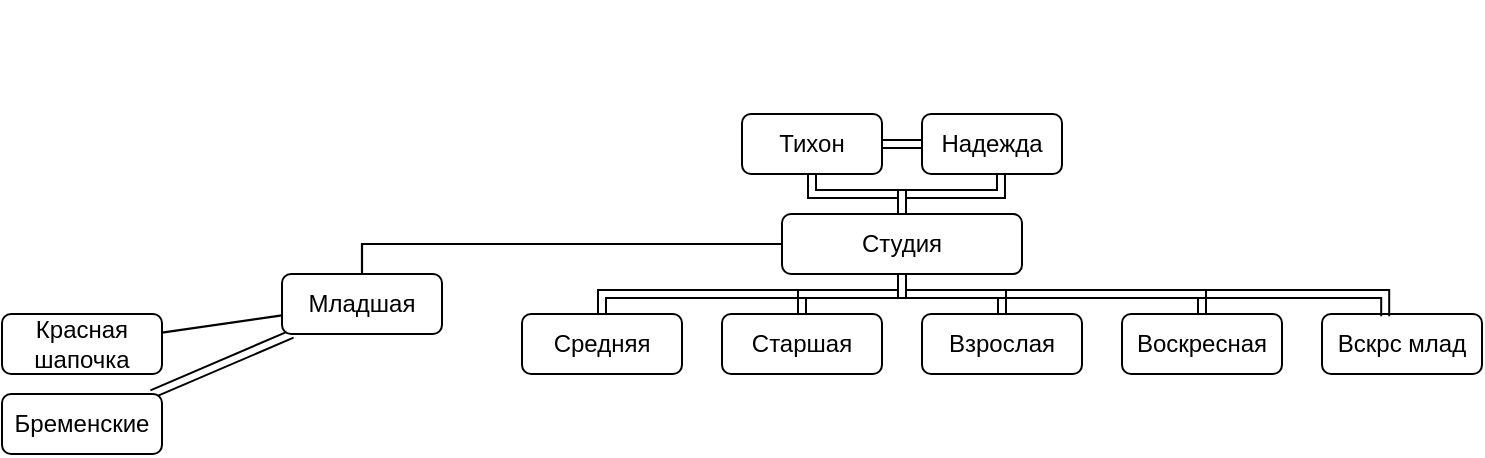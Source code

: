 <mxfile version="20.8.11" type="github">
  <diagram id="prtHgNgQTEPvFCAcTncT" name="Page-1">
    <mxGraphModel dx="1659" dy="536" grid="1" gridSize="10" guides="1" tooltips="1" connect="1" arrows="1" fold="1" page="1" pageScale="1" pageWidth="827" pageHeight="1169" math="0" shadow="0">
      <root>
        <mxCell id="0" />
        <mxCell id="1" parent="0" />
        <mxCell id="TxlRRwCLX0UzaZm9wFE4-3" value="" style="edgeStyle=orthogonalEdgeStyle;rounded=0;orthogonalLoop=1;jettySize=auto;html=1;shape=link;" edge="1" parent="1" source="TxlRRwCLX0UzaZm9wFE4-1" target="TxlRRwCLX0UzaZm9wFE4-2">
          <mxGeometry relative="1" as="geometry" />
        </mxCell>
        <mxCell id="TxlRRwCLX0UzaZm9wFE4-1" value="Тихон" style="rounded=1;whiteSpace=wrap;html=1;" vertex="1" parent="1">
          <mxGeometry x="320" y="280" width="70" height="30" as="geometry" />
        </mxCell>
        <mxCell id="TxlRRwCLX0UzaZm9wFE4-2" value="Надежда" style="rounded=1;whiteSpace=wrap;html=1;" vertex="1" parent="1">
          <mxGeometry x="410" y="280" width="70" height="30" as="geometry" />
        </mxCell>
        <mxCell id="TxlRRwCLX0UzaZm9wFE4-4" value="" style="endArrow=none;html=1;rounded=0;shape=link;entryX=0.5;entryY=0;entryDx=0;entryDy=0;exitX=0.5;exitY=1;exitDx=0;exitDy=0;edgeStyle=orthogonalEdgeStyle;" edge="1" parent="1" source="TxlRRwCLX0UzaZm9wFE4-1" target="TxlRRwCLX0UzaZm9wFE4-6">
          <mxGeometry width="50" height="50" relative="1" as="geometry">
            <mxPoint x="370" y="280" as="sourcePoint" />
            <mxPoint x="330" y="220" as="targetPoint" />
          </mxGeometry>
        </mxCell>
        <mxCell id="TxlRRwCLX0UzaZm9wFE4-5" value="" style="endArrow=none;html=1;rounded=0;shape=link;strokeColor=none;width=74.865;" edge="1" parent="1">
          <mxGeometry width="50" height="50" relative="1" as="geometry">
            <mxPoint x="330" y="300" as="sourcePoint" />
            <mxPoint x="380" y="250" as="targetPoint" />
          </mxGeometry>
        </mxCell>
        <mxCell id="TxlRRwCLX0UzaZm9wFE4-6" value="Студия" style="rounded=1;whiteSpace=wrap;html=1;" vertex="1" parent="1">
          <mxGeometry x="340" y="330" width="120" height="30" as="geometry" />
        </mxCell>
        <mxCell id="TxlRRwCLX0UzaZm9wFE4-7" value="" style="html=1;entryX=0.564;entryY=1.008;entryDx=0;entryDy=0;entryPerimeter=0;exitX=0.5;exitY=0;exitDx=0;exitDy=0;strokeColor=default;rounded=0;edgeStyle=orthogonalEdgeStyle;elbow=vertical;shape=link;" edge="1" parent="1" source="TxlRRwCLX0UzaZm9wFE4-6" target="TxlRRwCLX0UzaZm9wFE4-2">
          <mxGeometry width="100" relative="1" as="geometry">
            <mxPoint x="300" y="270" as="sourcePoint" />
            <mxPoint x="400" y="270" as="targetPoint" />
          </mxGeometry>
        </mxCell>
        <mxCell id="TxlRRwCLX0UzaZm9wFE4-28" value="" style="shape=link;rounded=0;orthogonalLoop=1;jettySize=auto;html=1;strokeColor=default;elbow=vertical;width=-0.103;" edge="1" parent="1" source="TxlRRwCLX0UzaZm9wFE4-8" target="TxlRRwCLX0UzaZm9wFE4-27">
          <mxGeometry relative="1" as="geometry" />
        </mxCell>
        <mxCell id="TxlRRwCLX0UzaZm9wFE4-29" value="" style="shape=link;rounded=0;orthogonalLoop=1;jettySize=auto;html=1;strokeColor=default;elbow=vertical;" edge="1" parent="1" source="TxlRRwCLX0UzaZm9wFE4-8" target="TxlRRwCLX0UzaZm9wFE4-24">
          <mxGeometry relative="1" as="geometry" />
        </mxCell>
        <mxCell id="TxlRRwCLX0UzaZm9wFE4-8" value="Младшая" style="rounded=1;whiteSpace=wrap;html=1;fontFamily=Helvetica;fontSize=12;fontColor=default;align=center;strokeColor=default;fillColor=default;" vertex="1" parent="1">
          <mxGeometry x="90" y="360" width="80" height="30" as="geometry" />
        </mxCell>
        <mxCell id="TxlRRwCLX0UzaZm9wFE4-9" value="Средняя" style="rounded=1;whiteSpace=wrap;html=1;" vertex="1" parent="1">
          <mxGeometry x="210" y="380" width="80" height="30" as="geometry" />
        </mxCell>
        <mxCell id="TxlRRwCLX0UzaZm9wFE4-10" value="Старшая" style="rounded=1;whiteSpace=wrap;html=1;" vertex="1" parent="1">
          <mxGeometry x="310" y="380" width="80" height="30" as="geometry" />
        </mxCell>
        <mxCell id="TxlRRwCLX0UzaZm9wFE4-11" value="Взрослая" style="rounded=1;whiteSpace=wrap;html=1;" vertex="1" parent="1">
          <mxGeometry x="410" y="380" width="80" height="30" as="geometry" />
        </mxCell>
        <mxCell id="TxlRRwCLX0UzaZm9wFE4-12" value="Воскресная" style="rounded=1;whiteSpace=wrap;html=1;" vertex="1" parent="1">
          <mxGeometry x="510" y="380" width="80" height="30" as="geometry" />
        </mxCell>
        <mxCell id="TxlRRwCLX0UzaZm9wFE4-13" value="Вскрс млад" style="rounded=1;whiteSpace=wrap;html=1;" vertex="1" parent="1">
          <mxGeometry x="610" y="380" width="80" height="30" as="geometry" />
        </mxCell>
        <mxCell id="TxlRRwCLX0UzaZm9wFE4-14" value="" style="endArrow=none;html=1;rounded=0;strokeColor=default;shape=link;elbow=vertical;exitX=0.5;exitY=0;exitDx=0;exitDy=0;edgeStyle=orthogonalEdgeStyle;width=-0.103;entryX=0;entryY=0.5;entryDx=0;entryDy=0;" edge="1" parent="1" source="TxlRRwCLX0UzaZm9wFE4-8" target="TxlRRwCLX0UzaZm9wFE4-6">
          <mxGeometry width="50" height="50" relative="1" as="geometry">
            <mxPoint x="390" y="410" as="sourcePoint" />
            <mxPoint x="330" y="350" as="targetPoint" />
            <Array as="points" />
          </mxGeometry>
        </mxCell>
        <mxCell id="TxlRRwCLX0UzaZm9wFE4-15" value="" style="endArrow=none;html=1;rounded=0;strokeColor=default;shape=link;elbow=vertical;exitX=0.5;exitY=0;exitDx=0;exitDy=0;edgeStyle=orthogonalEdgeStyle;entryX=0.5;entryY=1;entryDx=0;entryDy=0;" edge="1" parent="1" source="TxlRRwCLX0UzaZm9wFE4-9" target="TxlRRwCLX0UzaZm9wFE4-6">
          <mxGeometry width="50" height="50" relative="1" as="geometry">
            <mxPoint x="160" y="390" as="sourcePoint" />
            <mxPoint x="410" y="370" as="targetPoint" />
          </mxGeometry>
        </mxCell>
        <mxCell id="TxlRRwCLX0UzaZm9wFE4-16" value="" style="endArrow=none;html=1;rounded=0;strokeColor=default;shape=link;elbow=vertical;exitX=0.5;exitY=0;exitDx=0;exitDy=0;edgeStyle=orthogonalEdgeStyle;entryX=0.5;entryY=1;entryDx=0;entryDy=0;" edge="1" parent="1" source="TxlRRwCLX0UzaZm9wFE4-10" target="TxlRRwCLX0UzaZm9wFE4-6">
          <mxGeometry width="50" height="50" relative="1" as="geometry">
            <mxPoint x="260" y="390" as="sourcePoint" />
            <mxPoint x="410" y="370" as="targetPoint" />
          </mxGeometry>
        </mxCell>
        <mxCell id="TxlRRwCLX0UzaZm9wFE4-17" value="" style="endArrow=none;html=1;rounded=0;strokeColor=default;shape=link;elbow=vertical;exitX=0.5;exitY=0;exitDx=0;exitDy=0;edgeStyle=orthogonalEdgeStyle;entryX=0.5;entryY=1;entryDx=0;entryDy=0;" edge="1" parent="1" source="TxlRRwCLX0UzaZm9wFE4-11" target="TxlRRwCLX0UzaZm9wFE4-6">
          <mxGeometry width="50" height="50" relative="1" as="geometry">
            <mxPoint x="360" y="390" as="sourcePoint" />
            <mxPoint x="410" y="370" as="targetPoint" />
          </mxGeometry>
        </mxCell>
        <mxCell id="TxlRRwCLX0UzaZm9wFE4-18" value="" style="endArrow=none;html=1;rounded=0;strokeColor=default;shape=link;elbow=vertical;edgeStyle=orthogonalEdgeStyle;entryX=0.5;entryY=1;entryDx=0;entryDy=0;exitX=0.5;exitY=0;exitDx=0;exitDy=0;" edge="1" parent="1" source="TxlRRwCLX0UzaZm9wFE4-12" target="TxlRRwCLX0UzaZm9wFE4-6">
          <mxGeometry width="50" height="50" relative="1" as="geometry">
            <mxPoint x="460" y="390" as="sourcePoint" />
            <mxPoint x="410" y="370" as="targetPoint" />
          </mxGeometry>
        </mxCell>
        <mxCell id="TxlRRwCLX0UzaZm9wFE4-19" value="" style="endArrow=none;html=1;rounded=0;strokeColor=default;shape=link;elbow=vertical;edgeStyle=orthogonalEdgeStyle;entryX=0.5;entryY=1;entryDx=0;entryDy=0;exitX=0.395;exitY=0.036;exitDx=0;exitDy=0;exitPerimeter=0;" edge="1" parent="1" source="TxlRRwCLX0UzaZm9wFE4-13" target="TxlRRwCLX0UzaZm9wFE4-6">
          <mxGeometry width="50" height="50" relative="1" as="geometry">
            <mxPoint x="560" y="390" as="sourcePoint" />
            <mxPoint x="410" y="370" as="targetPoint" />
            <Array as="points">
              <mxPoint x="642" y="370" />
              <mxPoint x="400" y="370" />
            </Array>
          </mxGeometry>
        </mxCell>
        <mxCell id="TxlRRwCLX0UzaZm9wFE4-24" value="Бременские" style="rounded=1;whiteSpace=wrap;html=1;fontFamily=Helvetica;fontSize=12;fontColor=default;align=center;strokeColor=default;fillColor=default;" vertex="1" parent="1">
          <mxGeometry x="-50" y="420" width="80" height="30" as="geometry" />
        </mxCell>
        <mxCell id="TxlRRwCLX0UzaZm9wFE4-27" value="Красная шапочка" style="rounded=1;whiteSpace=wrap;html=1;fontFamily=Helvetica;fontSize=12;fontColor=default;align=center;strokeColor=default;fillColor=default;" vertex="1" parent="1">
          <mxGeometry x="-50" y="380" width="80" height="30" as="geometry" />
        </mxCell>
      </root>
    </mxGraphModel>
  </diagram>
</mxfile>
